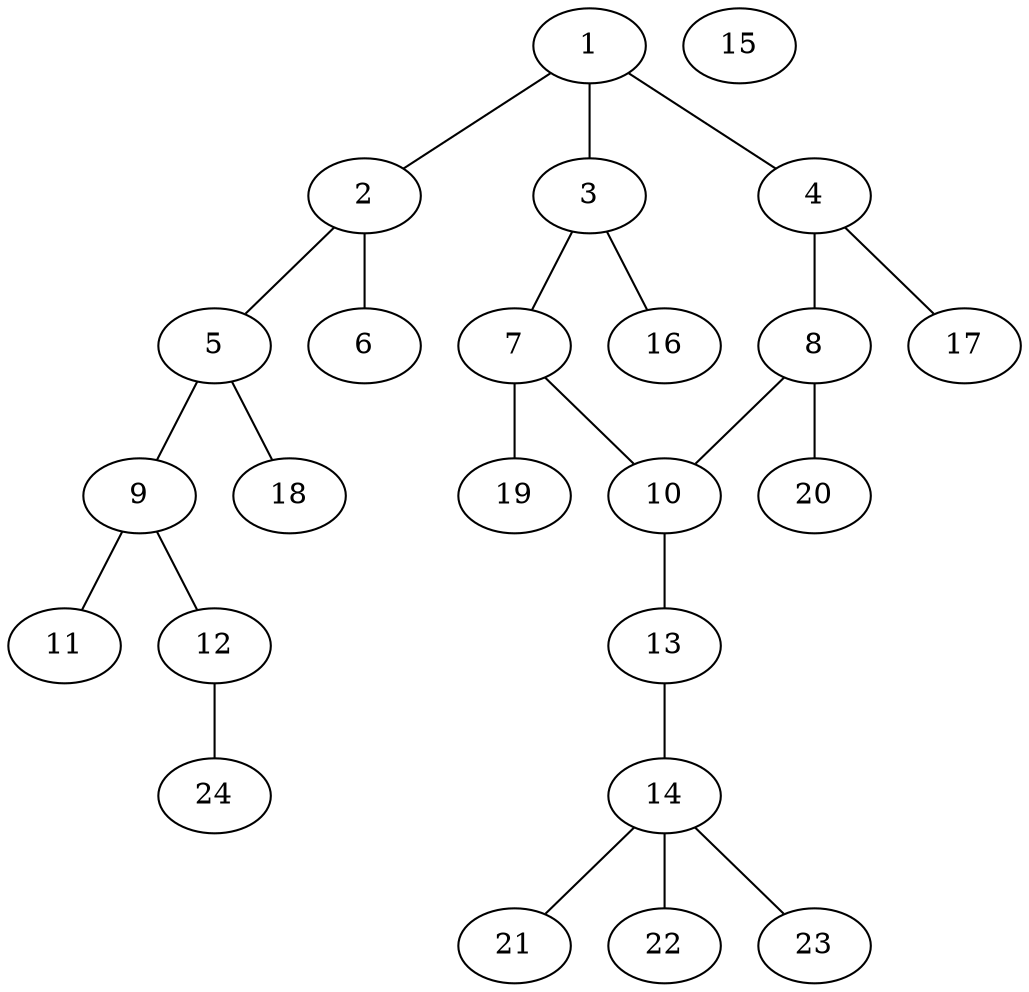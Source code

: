 graph molecule_1349 {
	1	 [chem=C];
	2	 [chem=C];
	1 -- 2	 [valence=1];
	3	 [chem=C];
	1 -- 3	 [valence=1];
	4	 [chem=C];
	1 -- 4	 [valence=2];
	5	 [chem=C];
	2 -- 5	 [valence=2];
	6	 [chem=Br];
	2 -- 6	 [valence=1];
	7	 [chem=C];
	3 -- 7	 [valence=2];
	16	 [chem=H];
	3 -- 16	 [valence=1];
	8	 [chem=C];
	4 -- 8	 [valence=1];
	17	 [chem=H];
	4 -- 17	 [valence=1];
	9	 [chem=C];
	5 -- 9	 [valence=1];
	18	 [chem=H];
	5 -- 18	 [valence=1];
	10	 [chem=C];
	7 -- 10	 [valence=1];
	19	 [chem=H];
	7 -- 19	 [valence=1];
	8 -- 10	 [valence=2];
	20	 [chem=H];
	8 -- 20	 [valence=1];
	11	 [chem=O];
	9 -- 11	 [valence=2];
	12	 [chem=O];
	9 -- 12	 [valence=1];
	13	 [chem=O];
	10 -- 13	 [valence=1];
	24	 [chem=H];
	12 -- 24	 [valence=1];
	14	 [chem=C];
	13 -- 14	 [valence=1];
	21	 [chem=H];
	14 -- 21	 [valence=1];
	22	 [chem=H];
	14 -- 22	 [valence=1];
	23	 [chem=H];
	14 -- 23	 [valence=1];
	15	 [chem=Na];
}
